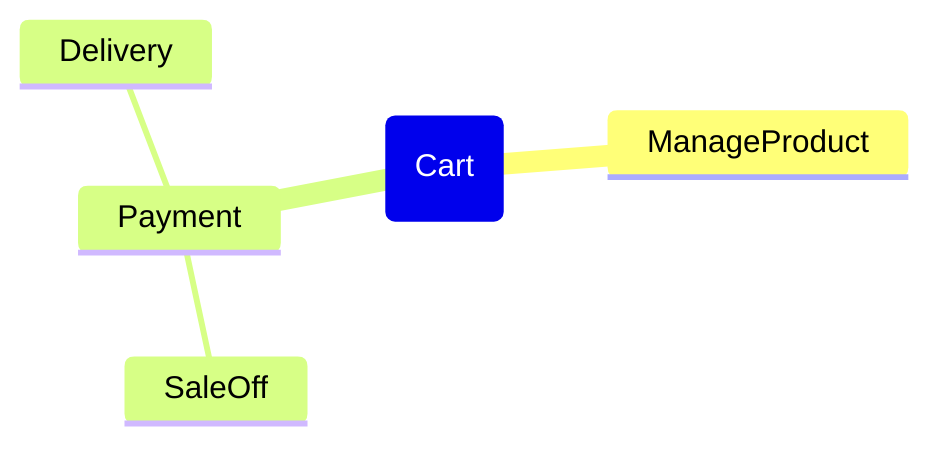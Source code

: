 ---
title: Cart
---
mindmap
Cart(Cart)
    ManageProduct
    Payment 
        SaleOff
        Delivery
